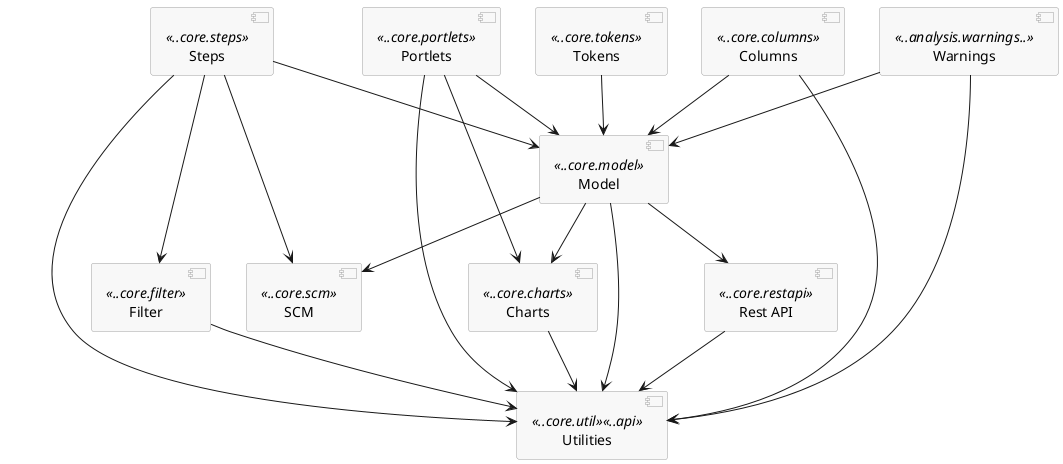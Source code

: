 @startuml

skinparam componentStyle uml2
skinparam component {
  BorderColor #a0a0a0
  BackgroundColor #f8f8f8
}

[Warnings] <<..analysis.warnings..>>
[Steps] <<..core.steps>>

[Model] <<..core.model>>

[Charts] <<..core.charts>>
[Filter] <<..core.filter>>
[Portlets] <<..core.portlets>>
[Columns] <<..core.columns>>
[Rest API] <<..core.restapi>>
[SCM] <<..core.scm>>
[Tokens] <<..core.tokens>>
[Utilities] <<..core.util>> <<..api>>

[Warnings] --> [Utilities]
[Warnings] --> [Model]

[Steps] --> [Utilities]
[Steps] --> [Model]
[Steps] --> [SCM]
[Steps] ---> [Filter]

[Tokens] --> [Model]

[Portlets] --> [Model]
[Portlets] --> [Utilities]
[Portlets] --> [Charts]

[Columns] --> [Model]
[Columns] --> [Utilities]

[Model] --> [Utilities]
[Model] --> [Charts]
[Model] --> [SCM]
[Model] --> [Rest API]

[Charts] --> [Utilities]
[Rest API] --> [Utilities]
[Filter] --> [Utilities]

@enduml